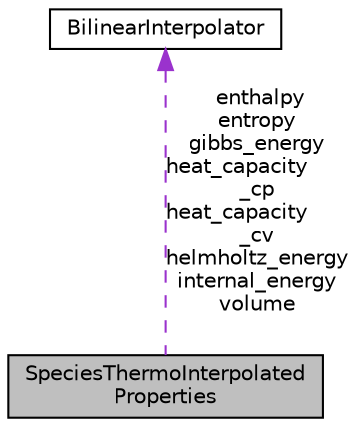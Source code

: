 digraph "SpeciesThermoInterpolatedProperties"
{
 // INTERACTIVE_SVG=YES
 // LATEX_PDF_SIZE
  edge [fontname="Helvetica",fontsize="10",labelfontname="Helvetica",labelfontsize="10"];
  node [fontname="Helvetica",fontsize="10",shape=record];
  Node1 [label="SpeciesThermoInterpolated\lProperties",height=0.2,width=0.4,color="black", fillcolor="grey75", style="filled", fontcolor="black",tooltip="A type for storing thermodynamic properties of a species over a range of temperatures and pressures."];
  Node2 -> Node1 [dir="back",color="darkorchid3",fontsize="10",style="dashed",label=" enthalpy\nentropy\ngibbs_energy\nheat_capacity\l_cp\nheat_capacity\l_cv\nhelmholtz_energy\ninternal_energy\nvolume" ,fontname="Helvetica"];
  Node2 [label="BilinearInterpolator",height=0.2,width=0.4,color="black", fillcolor="white", style="filled",URL="$classReaktoro_1_1BilinearInterpolator.html",tooltip="A class used to calculate bilinear interpolation of data in two dimensions."];
}
